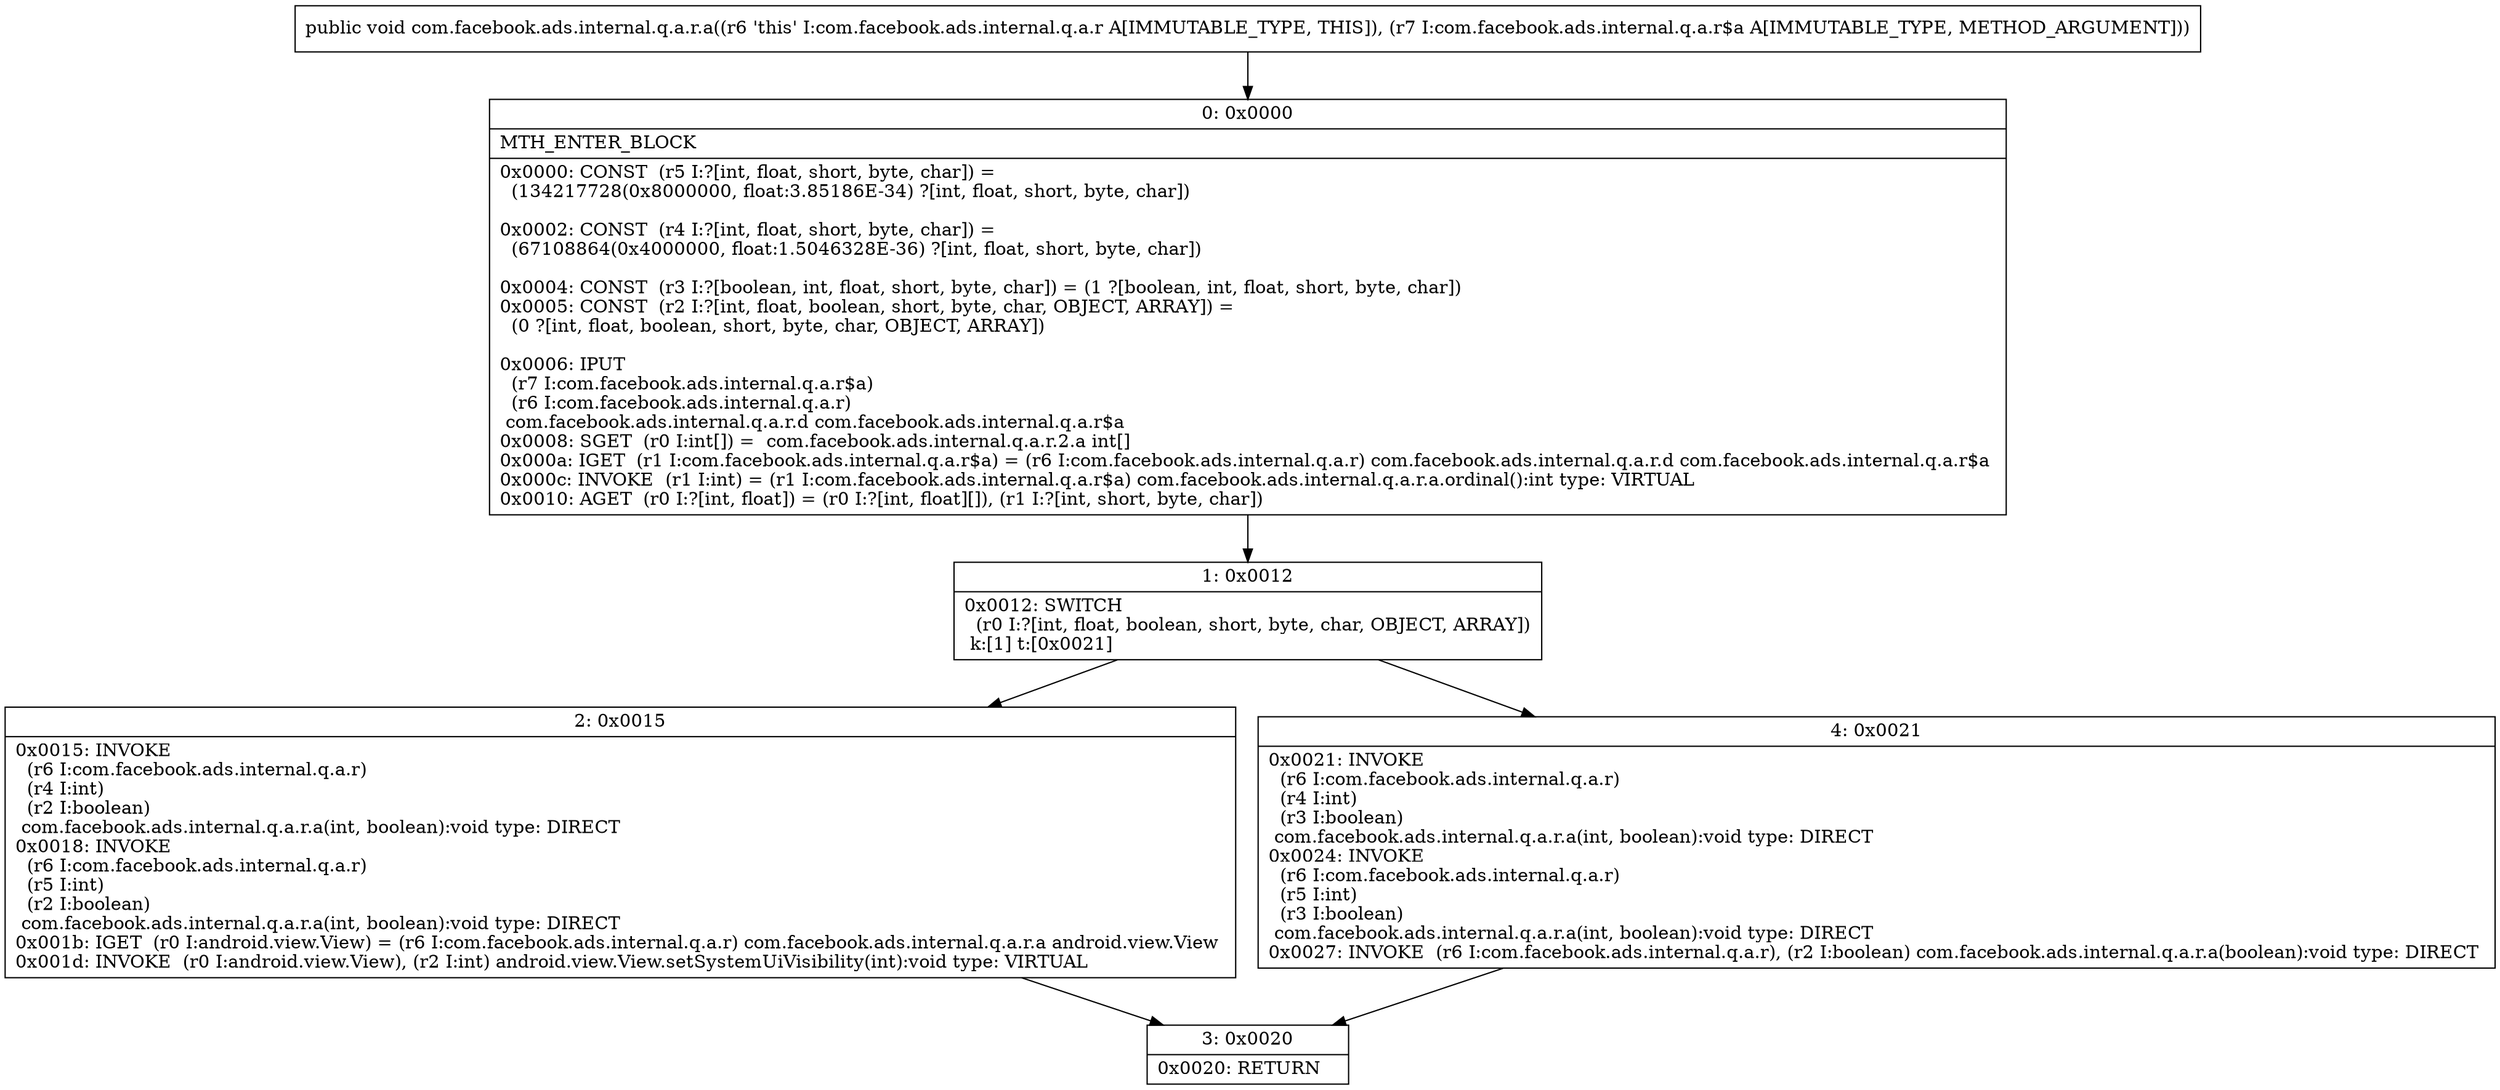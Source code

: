digraph "CFG forcom.facebook.ads.internal.q.a.r.a(Lcom\/facebook\/ads\/internal\/q\/a\/r$a;)V" {
Node_0 [shape=record,label="{0\:\ 0x0000|MTH_ENTER_BLOCK\l|0x0000: CONST  (r5 I:?[int, float, short, byte, char]) = \l  (134217728(0x8000000, float:3.85186E\-34) ?[int, float, short, byte, char])\l \l0x0002: CONST  (r4 I:?[int, float, short, byte, char]) = \l  (67108864(0x4000000, float:1.5046328E\-36) ?[int, float, short, byte, char])\l \l0x0004: CONST  (r3 I:?[boolean, int, float, short, byte, char]) = (1 ?[boolean, int, float, short, byte, char]) \l0x0005: CONST  (r2 I:?[int, float, boolean, short, byte, char, OBJECT, ARRAY]) = \l  (0 ?[int, float, boolean, short, byte, char, OBJECT, ARRAY])\l \l0x0006: IPUT  \l  (r7 I:com.facebook.ads.internal.q.a.r$a)\l  (r6 I:com.facebook.ads.internal.q.a.r)\l com.facebook.ads.internal.q.a.r.d com.facebook.ads.internal.q.a.r$a \l0x0008: SGET  (r0 I:int[]) =  com.facebook.ads.internal.q.a.r.2.a int[] \l0x000a: IGET  (r1 I:com.facebook.ads.internal.q.a.r$a) = (r6 I:com.facebook.ads.internal.q.a.r) com.facebook.ads.internal.q.a.r.d com.facebook.ads.internal.q.a.r$a \l0x000c: INVOKE  (r1 I:int) = (r1 I:com.facebook.ads.internal.q.a.r$a) com.facebook.ads.internal.q.a.r.a.ordinal():int type: VIRTUAL \l0x0010: AGET  (r0 I:?[int, float]) = (r0 I:?[int, float][]), (r1 I:?[int, short, byte, char]) \l}"];
Node_1 [shape=record,label="{1\:\ 0x0012|0x0012: SWITCH  \l  (r0 I:?[int, float, boolean, short, byte, char, OBJECT, ARRAY])\l k:[1] t:[0x0021] \l}"];
Node_2 [shape=record,label="{2\:\ 0x0015|0x0015: INVOKE  \l  (r6 I:com.facebook.ads.internal.q.a.r)\l  (r4 I:int)\l  (r2 I:boolean)\l com.facebook.ads.internal.q.a.r.a(int, boolean):void type: DIRECT \l0x0018: INVOKE  \l  (r6 I:com.facebook.ads.internal.q.a.r)\l  (r5 I:int)\l  (r2 I:boolean)\l com.facebook.ads.internal.q.a.r.a(int, boolean):void type: DIRECT \l0x001b: IGET  (r0 I:android.view.View) = (r6 I:com.facebook.ads.internal.q.a.r) com.facebook.ads.internal.q.a.r.a android.view.View \l0x001d: INVOKE  (r0 I:android.view.View), (r2 I:int) android.view.View.setSystemUiVisibility(int):void type: VIRTUAL \l}"];
Node_3 [shape=record,label="{3\:\ 0x0020|0x0020: RETURN   \l}"];
Node_4 [shape=record,label="{4\:\ 0x0021|0x0021: INVOKE  \l  (r6 I:com.facebook.ads.internal.q.a.r)\l  (r4 I:int)\l  (r3 I:boolean)\l com.facebook.ads.internal.q.a.r.a(int, boolean):void type: DIRECT \l0x0024: INVOKE  \l  (r6 I:com.facebook.ads.internal.q.a.r)\l  (r5 I:int)\l  (r3 I:boolean)\l com.facebook.ads.internal.q.a.r.a(int, boolean):void type: DIRECT \l0x0027: INVOKE  (r6 I:com.facebook.ads.internal.q.a.r), (r2 I:boolean) com.facebook.ads.internal.q.a.r.a(boolean):void type: DIRECT \l}"];
MethodNode[shape=record,label="{public void com.facebook.ads.internal.q.a.r.a((r6 'this' I:com.facebook.ads.internal.q.a.r A[IMMUTABLE_TYPE, THIS]), (r7 I:com.facebook.ads.internal.q.a.r$a A[IMMUTABLE_TYPE, METHOD_ARGUMENT])) }"];
MethodNode -> Node_0;
Node_0 -> Node_1;
Node_1 -> Node_2;
Node_1 -> Node_4;
Node_2 -> Node_3;
Node_4 -> Node_3;
}

